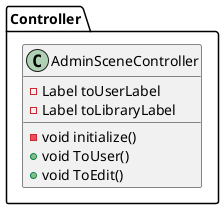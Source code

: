 @startuml
class Controller.AdminSceneController {
- Label toUserLabel
- Label toLibraryLabel
- void initialize()
+ void ToUser()
+ void ToEdit()
}


@enduml